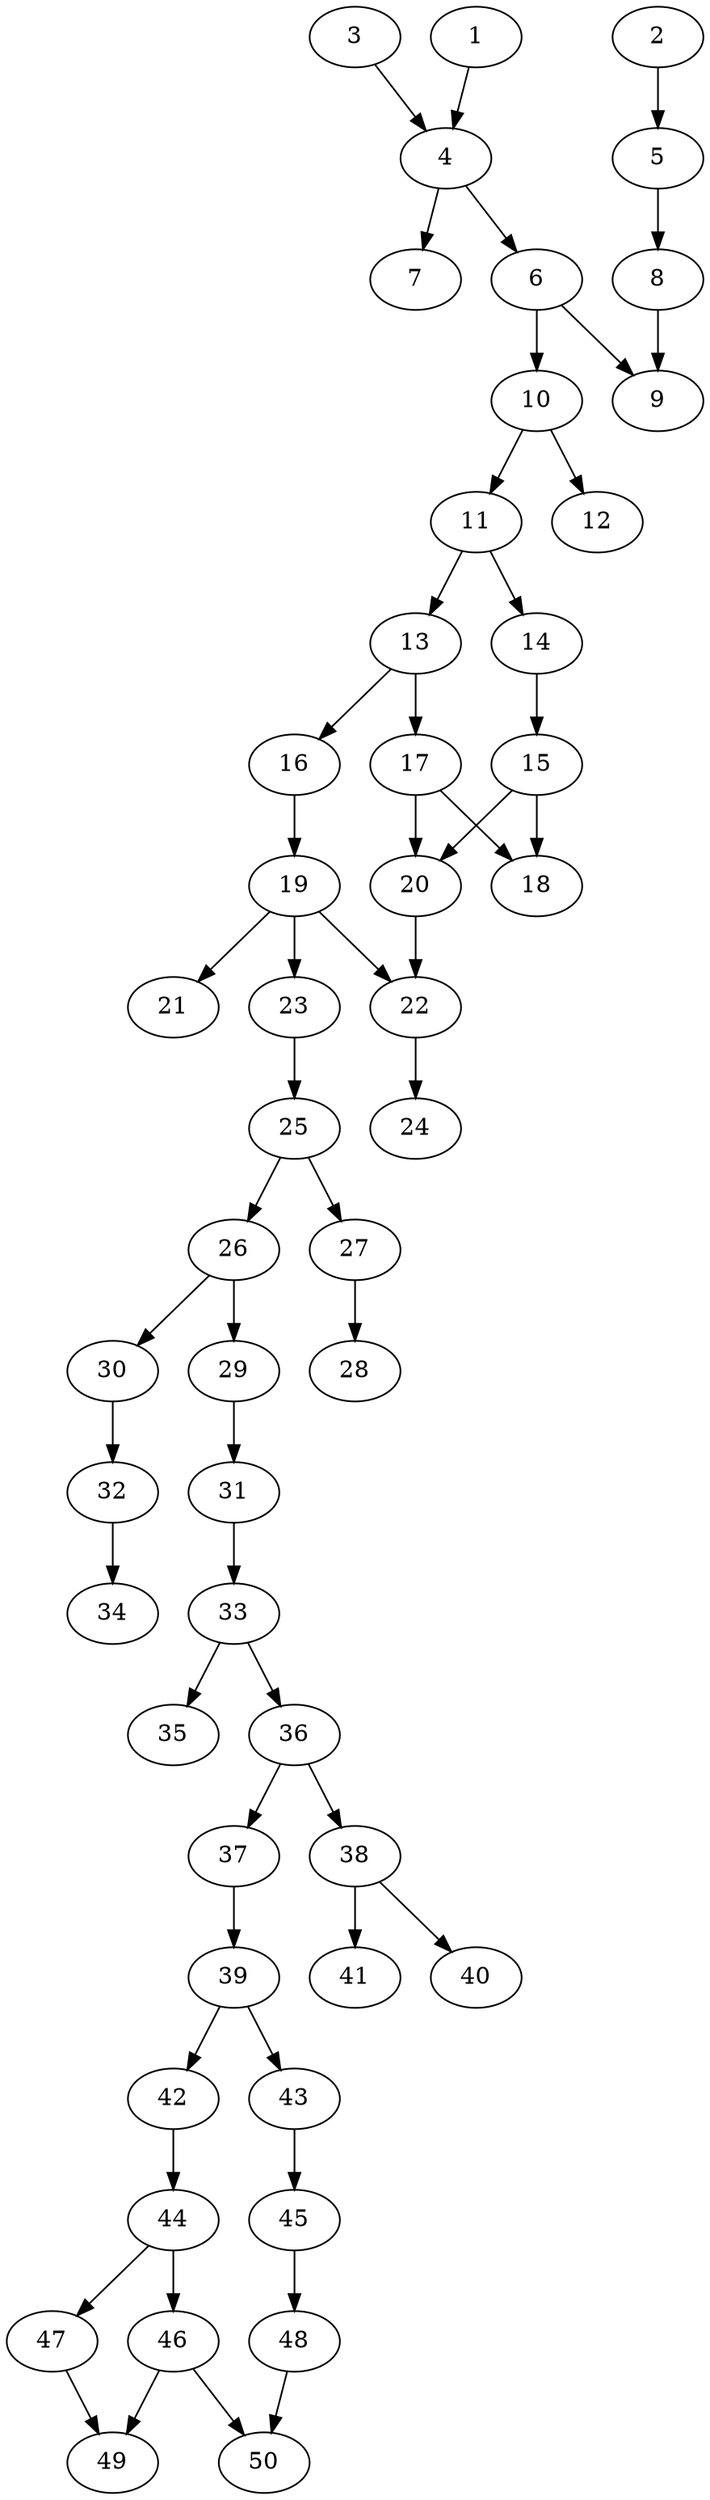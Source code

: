 // DAG automatically generated by daggen at Thu Oct  3 14:07:58 2019
// ./daggen --dot -n 50 --ccr 0.5 --fat 0.3 --regular 0.9 --density 0.5 --mindata 5242880 --maxdata 52428800 
digraph G {
  1 [size="60119040", alpha="0.08", expect_size="30059520"] 
  1 -> 4 [size ="30059520"]
  2 [size="32915456", alpha="0.10", expect_size="16457728"] 
  2 -> 5 [size ="16457728"]
  3 [size="94631936", alpha="0.05", expect_size="47315968"] 
  3 -> 4 [size ="47315968"]
  4 [size="34623488", alpha="0.13", expect_size="17311744"] 
  4 -> 6 [size ="17311744"]
  4 -> 7 [size ="17311744"]
  5 [size="15398912", alpha="0.20", expect_size="7699456"] 
  5 -> 8 [size ="7699456"]
  6 [size="45451264", alpha="0.13", expect_size="22725632"] 
  6 -> 9 [size ="22725632"]
  6 -> 10 [size ="22725632"]
  7 [size="92856320", alpha="0.18", expect_size="46428160"] 
  8 [size="50722816", alpha="0.02", expect_size="25361408"] 
  8 -> 9 [size ="25361408"]
  9 [size="87613440", alpha="0.01", expect_size="43806720"] 
  10 [size="37181440", alpha="0.19", expect_size="18590720"] 
  10 -> 11 [size ="18590720"]
  10 -> 12 [size ="18590720"]
  11 [size="60975104", alpha="0.13", expect_size="30487552"] 
  11 -> 13 [size ="30487552"]
  11 -> 14 [size ="30487552"]
  12 [size="100415488", alpha="0.03", expect_size="50207744"] 
  13 [size="53561344", alpha="0.15", expect_size="26780672"] 
  13 -> 16 [size ="26780672"]
  13 -> 17 [size ="26780672"]
  14 [size="75941888", alpha="0.05", expect_size="37970944"] 
  14 -> 15 [size ="37970944"]
  15 [size="42211328", alpha="0.19", expect_size="21105664"] 
  15 -> 18 [size ="21105664"]
  15 -> 20 [size ="21105664"]
  16 [size="40962048", alpha="0.13", expect_size="20481024"] 
  16 -> 19 [size ="20481024"]
  17 [size="102969344", alpha="0.12", expect_size="51484672"] 
  17 -> 18 [size ="51484672"]
  17 -> 20 [size ="51484672"]
  18 [size="93175808", alpha="0.13", expect_size="46587904"] 
  19 [size="103114752", alpha="0.01", expect_size="51557376"] 
  19 -> 21 [size ="51557376"]
  19 -> 22 [size ="51557376"]
  19 -> 23 [size ="51557376"]
  20 [size="13932544", alpha="0.09", expect_size="6966272"] 
  20 -> 22 [size ="6966272"]
  21 [size="10801152", alpha="0.08", expect_size="5400576"] 
  22 [size="71243776", alpha="0.12", expect_size="35621888"] 
  22 -> 24 [size ="35621888"]
  23 [size="84021248", alpha="0.13", expect_size="42010624"] 
  23 -> 25 [size ="42010624"]
  24 [size="62205952", alpha="0.19", expect_size="31102976"] 
  25 [size="86142976", alpha="0.07", expect_size="43071488"] 
  25 -> 26 [size ="43071488"]
  25 -> 27 [size ="43071488"]
  26 [size="81948672", alpha="0.01", expect_size="40974336"] 
  26 -> 29 [size ="40974336"]
  26 -> 30 [size ="40974336"]
  27 [size="48523264", alpha="0.14", expect_size="24261632"] 
  27 -> 28 [size ="24261632"]
  28 [size="102983680", alpha="0.14", expect_size="51491840"] 
  29 [size="71139328", alpha="0.12", expect_size="35569664"] 
  29 -> 31 [size ="35569664"]
  30 [size="77555712", alpha="0.14", expect_size="38777856"] 
  30 -> 32 [size ="38777856"]
  31 [size="27998208", alpha="0.08", expect_size="13999104"] 
  31 -> 33 [size ="13999104"]
  32 [size="66476032", alpha="0.00", expect_size="33238016"] 
  32 -> 34 [size ="33238016"]
  33 [size="26675200", alpha="0.02", expect_size="13337600"] 
  33 -> 35 [size ="13337600"]
  33 -> 36 [size ="13337600"]
  34 [size="87113728", alpha="0.18", expect_size="43556864"] 
  35 [size="83187712", alpha="0.20", expect_size="41593856"] 
  36 [size="19806208", alpha="0.09", expect_size="9903104"] 
  36 -> 37 [size ="9903104"]
  36 -> 38 [size ="9903104"]
  37 [size="26314752", alpha="0.17", expect_size="13157376"] 
  37 -> 39 [size ="13157376"]
  38 [size="90707968", alpha="0.03", expect_size="45353984"] 
  38 -> 40 [size ="45353984"]
  38 -> 41 [size ="45353984"]
  39 [size="64485376", alpha="0.08", expect_size="32242688"] 
  39 -> 42 [size ="32242688"]
  39 -> 43 [size ="32242688"]
  40 [size="24772608", alpha="0.15", expect_size="12386304"] 
  41 [size="92641280", alpha="0.01", expect_size="46320640"] 
  42 [size="35463168", alpha="0.00", expect_size="17731584"] 
  42 -> 44 [size ="17731584"]
  43 [size="37543936", alpha="0.15", expect_size="18771968"] 
  43 -> 45 [size ="18771968"]
  44 [size="47587328", alpha="0.01", expect_size="23793664"] 
  44 -> 46 [size ="23793664"]
  44 -> 47 [size ="23793664"]
  45 [size="36675584", alpha="0.02", expect_size="18337792"] 
  45 -> 48 [size ="18337792"]
  46 [size="36538368", alpha="0.19", expect_size="18269184"] 
  46 -> 49 [size ="18269184"]
  46 -> 50 [size ="18269184"]
  47 [size="77651968", alpha="0.04", expect_size="38825984"] 
  47 -> 49 [size ="38825984"]
  48 [size="63756288", alpha="0.09", expect_size="31878144"] 
  48 -> 50 [size ="31878144"]
  49 [size="77541376", alpha="0.06", expect_size="38770688"] 
  50 [size="22898688", alpha="0.18", expect_size="11449344"] 
}
